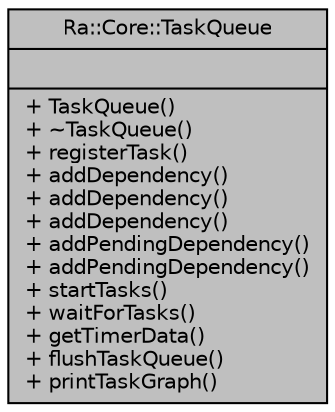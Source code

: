 digraph "Ra::Core::TaskQueue"
{
 // INTERACTIVE_SVG=YES
 // LATEX_PDF_SIZE
  edge [fontname="Helvetica",fontsize="10",labelfontname="Helvetica",labelfontsize="10"];
  node [fontname="Helvetica",fontsize="10",shape=record];
  Node1 [label="{Ra::Core::TaskQueue\n||+ TaskQueue()\l+ ~TaskQueue()\l+ registerTask()\l+ addDependency()\l+ addDependency()\l+ addDependency()\l+ addPendingDependency()\l+ addPendingDependency()\l+ startTasks()\l+ waitForTasks()\l+ getTimerData()\l+ flushTaskQueue()\l+ printTaskGraph()\l}",height=0.2,width=0.4,color="black", fillcolor="grey75", style="filled", fontcolor="black",tooltip=" "];
}
